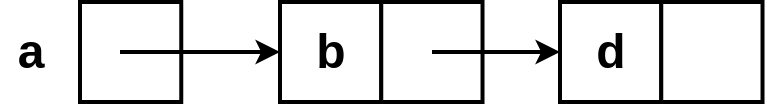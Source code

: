 <mxfile version="24.1.0" type="device">
  <diagram name="Page-1" id="-JUdJUG2LHfSStXKsxL2">
    <mxGraphModel dx="1120" dy="532" grid="1" gridSize="10" guides="1" tooltips="1" connect="1" arrows="1" fold="1" page="1" pageScale="1" pageWidth="1169" pageHeight="827" math="0" shadow="0">
      <root>
        <mxCell id="0" />
        <mxCell id="1" parent="0" />
        <mxCell id="FLM13ieIBs0_NQAlbUQ5-14" value="" style="whiteSpace=wrap;html=1;aspect=fixed;strokeWidth=2;" vertex="1" parent="1">
          <mxGeometry x="110" y="140" width="50.63" height="50" as="geometry" />
        </mxCell>
        <mxCell id="FLM13ieIBs0_NQAlbUQ5-16" value="" style="whiteSpace=wrap;html=1;aspect=fixed;strokeWidth=2;" vertex="1" parent="1">
          <mxGeometry x="210" y="140" width="50.63" height="50" as="geometry" />
        </mxCell>
        <mxCell id="FLM13ieIBs0_NQAlbUQ5-17" value="" style="endArrow=classic;html=1;rounded=0;entryX=0;entryY=0.5;entryDx=0;entryDy=0;strokeWidth=2;" edge="1" parent="1" target="FLM13ieIBs0_NQAlbUQ5-16">
          <mxGeometry width="50" height="50" relative="1" as="geometry">
            <mxPoint x="130" y="165" as="sourcePoint" />
            <mxPoint x="260" y="220" as="targetPoint" />
          </mxGeometry>
        </mxCell>
        <mxCell id="FLM13ieIBs0_NQAlbUQ5-18" value="a" style="text;strokeColor=none;fillColor=none;html=1;fontSize=24;fontStyle=1;verticalAlign=middle;align=center;" vertex="1" parent="1">
          <mxGeometry x="70" y="155" width="30" height="20" as="geometry" />
        </mxCell>
        <mxCell id="FLM13ieIBs0_NQAlbUQ5-19" value="b" style="text;strokeColor=none;fillColor=none;html=1;fontSize=24;fontStyle=1;verticalAlign=middle;align=center;" vertex="1" parent="1">
          <mxGeometry x="220.32" y="155" width="30" height="20" as="geometry" />
        </mxCell>
        <mxCell id="FLM13ieIBs0_NQAlbUQ5-20" value="" style="whiteSpace=wrap;html=1;aspect=fixed;strokeWidth=2;" vertex="1" parent="1">
          <mxGeometry x="260.63" y="140" width="50.63" height="50" as="geometry" />
        </mxCell>
        <mxCell id="FLM13ieIBs0_NQAlbUQ5-21" value="" style="whiteSpace=wrap;html=1;aspect=fixed;strokeWidth=2;" vertex="1" parent="1">
          <mxGeometry x="350" y="140" width="50.63" height="50" as="geometry" />
        </mxCell>
        <mxCell id="FLM13ieIBs0_NQAlbUQ5-22" value="" style="whiteSpace=wrap;html=1;aspect=fixed;strokeWidth=2;" vertex="1" parent="1">
          <mxGeometry x="400.63" y="140" width="50.63" height="50" as="geometry" />
        </mxCell>
        <mxCell id="FLM13ieIBs0_NQAlbUQ5-23" value="d" style="text;strokeColor=none;fillColor=none;html=1;fontSize=24;fontStyle=1;verticalAlign=middle;align=center;" vertex="1" parent="1">
          <mxGeometry x="360.32" y="155" width="30" height="20" as="geometry" />
        </mxCell>
        <mxCell id="FLM13ieIBs0_NQAlbUQ5-24" value="" style="endArrow=classic;html=1;rounded=0;entryX=0;entryY=0.5;entryDx=0;entryDy=0;strokeWidth=2;" edge="1" parent="1" target="FLM13ieIBs0_NQAlbUQ5-21">
          <mxGeometry width="50" height="50" relative="1" as="geometry">
            <mxPoint x="286" y="165" as="sourcePoint" />
            <mxPoint x="340.63" y="270" as="targetPoint" />
          </mxGeometry>
        </mxCell>
      </root>
    </mxGraphModel>
  </diagram>
</mxfile>

